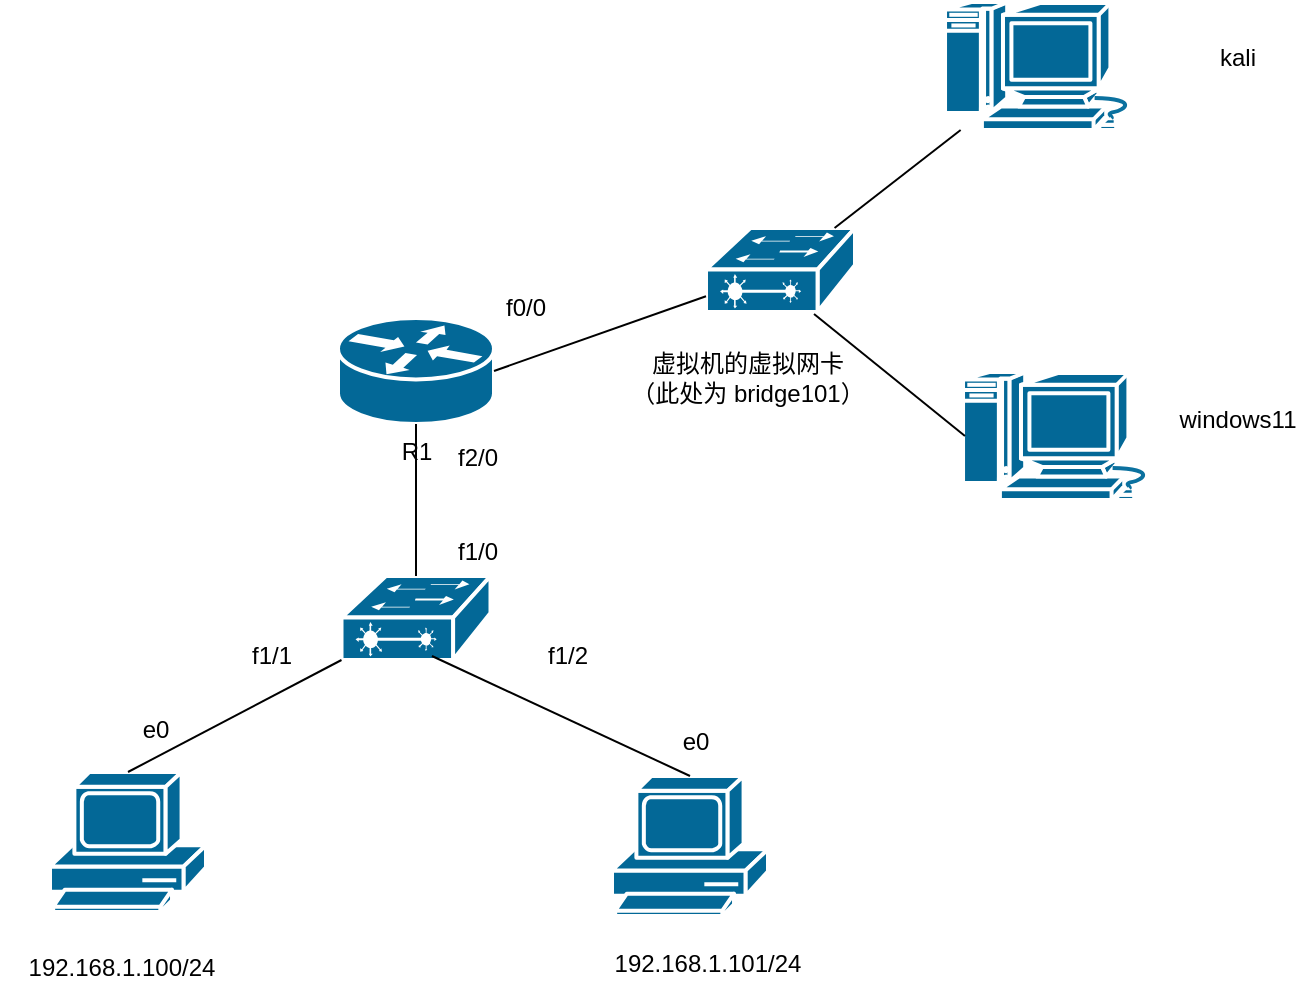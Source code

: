 <mxfile version="27.2.0">
  <diagram name="第 1 页" id="Gz1cUr2N7Sno8-vNNvea">
    <mxGraphModel dx="948" dy="549" grid="0" gridSize="10" guides="1" tooltips="1" connect="1" arrows="1" fold="1" page="0" pageScale="1" pageWidth="827" pageHeight="1169" math="0" shadow="0">
      <root>
        <mxCell id="0" />
        <mxCell id="1" parent="0" />
        <mxCell id="qvQlTLng0JgVEMNS3Hl5-3" value="R1" style="shape=mxgraph.cisco.routers.router;sketch=0;html=1;pointerEvents=1;dashed=0;fillColor=#036897;strokeColor=#ffffff;strokeWidth=2;verticalLabelPosition=bottom;verticalAlign=top;align=center;outlineConnect=0;" vertex="1" parent="1">
          <mxGeometry x="206" y="209" width="78" height="53" as="geometry" />
        </mxCell>
        <mxCell id="qvQlTLng0JgVEMNS3Hl5-4" value="" style="shape=mxgraph.cisco.switches.layer_2_remote_switch;sketch=0;html=1;pointerEvents=1;dashed=0;fillColor=#036897;strokeColor=#ffffff;strokeWidth=2;verticalLabelPosition=bottom;verticalAlign=top;align=center;outlineConnect=0;" vertex="1" parent="1">
          <mxGeometry x="207.75" y="338" width="74.5" height="42" as="geometry" />
        </mxCell>
        <mxCell id="qvQlTLng0JgVEMNS3Hl5-5" value="" style="shape=mxgraph.cisco.computers_and_peripherals.pc;sketch=0;html=1;pointerEvents=1;dashed=0;fillColor=#036897;strokeColor=#ffffff;strokeWidth=2;verticalLabelPosition=bottom;verticalAlign=top;align=center;outlineConnect=0;" vertex="1" parent="1">
          <mxGeometry x="62" y="436" width="78" height="70" as="geometry" />
        </mxCell>
        <mxCell id="qvQlTLng0JgVEMNS3Hl5-6" value="" style="shape=mxgraph.cisco.computers_and_peripherals.pc;sketch=0;html=1;pointerEvents=1;dashed=0;fillColor=#036897;strokeColor=#ffffff;strokeWidth=2;verticalLabelPosition=bottom;verticalAlign=top;align=center;outlineConnect=0;" vertex="1" parent="1">
          <mxGeometry x="343" y="438" width="78" height="70" as="geometry" />
        </mxCell>
        <mxCell id="qvQlTLng0JgVEMNS3Hl5-7" value="" style="shape=mxgraph.cisco.switches.layer_2_remote_switch;sketch=0;html=1;pointerEvents=1;dashed=0;fillColor=#036897;strokeColor=#ffffff;strokeWidth=2;verticalLabelPosition=bottom;verticalAlign=top;align=center;outlineConnect=0;" vertex="1" parent="1">
          <mxGeometry x="390" y="164" width="74.5" height="42" as="geometry" />
        </mxCell>
        <mxCell id="qvQlTLng0JgVEMNS3Hl5-8" value="" style="shape=mxgraph.cisco.computers_and_peripherals.macintosh;sketch=0;html=1;pointerEvents=1;dashed=0;fillColor=#036897;strokeColor=#ffffff;strokeWidth=2;verticalLabelPosition=bottom;verticalAlign=top;align=center;outlineConnect=0;" vertex="1" parent="1">
          <mxGeometry x="509" y="51" width="99" height="64" as="geometry" />
        </mxCell>
        <mxCell id="qvQlTLng0JgVEMNS3Hl5-9" value="" style="shape=mxgraph.cisco.computers_and_peripherals.macintosh;sketch=0;html=1;pointerEvents=1;dashed=0;fillColor=#036897;strokeColor=#ffffff;strokeWidth=2;verticalLabelPosition=bottom;verticalAlign=top;align=center;outlineConnect=0;" vertex="1" parent="1">
          <mxGeometry x="518" y="236" width="99" height="64" as="geometry" />
        </mxCell>
        <mxCell id="qvQlTLng0JgVEMNS3Hl5-10" value="" style="endArrow=none;html=1;rounded=0;exitX=0.5;exitY=1;exitDx=0;exitDy=0;exitPerimeter=0;entryX=0.5;entryY=0;entryDx=0;entryDy=0;entryPerimeter=0;" edge="1" parent="1" source="qvQlTLng0JgVEMNS3Hl5-3" target="qvQlTLng0JgVEMNS3Hl5-4">
          <mxGeometry width="50" height="50" relative="1" as="geometry">
            <mxPoint x="388" y="317" as="sourcePoint" />
            <mxPoint x="438" y="267" as="targetPoint" />
          </mxGeometry>
        </mxCell>
        <mxCell id="qvQlTLng0JgVEMNS3Hl5-11" value="" style="endArrow=none;html=1;rounded=0;exitX=0;exitY=1;exitDx=0;exitDy=0;exitPerimeter=0;entryX=0.5;entryY=0;entryDx=0;entryDy=0;entryPerimeter=0;" edge="1" parent="1" source="qvQlTLng0JgVEMNS3Hl5-4" target="qvQlTLng0JgVEMNS3Hl5-5">
          <mxGeometry width="50" height="50" relative="1" as="geometry">
            <mxPoint x="388" y="317" as="sourcePoint" />
            <mxPoint x="438" y="267" as="targetPoint" />
          </mxGeometry>
        </mxCell>
        <mxCell id="qvQlTLng0JgVEMNS3Hl5-12" value="" style="endArrow=none;html=1;rounded=0;entryX=0.5;entryY=0;entryDx=0;entryDy=0;entryPerimeter=0;exitX=0.607;exitY=0.952;exitDx=0;exitDy=0;exitPerimeter=0;" edge="1" parent="1" source="qvQlTLng0JgVEMNS3Hl5-4" target="qvQlTLng0JgVEMNS3Hl5-6">
          <mxGeometry width="50" height="50" relative="1" as="geometry">
            <mxPoint x="290" y="402" as="sourcePoint" />
            <mxPoint x="438" y="267" as="targetPoint" />
          </mxGeometry>
        </mxCell>
        <mxCell id="qvQlTLng0JgVEMNS3Hl5-13" value="" style="endArrow=none;html=1;rounded=0;exitX=1;exitY=0.5;exitDx=0;exitDy=0;exitPerimeter=0;" edge="1" parent="1" source="qvQlTLng0JgVEMNS3Hl5-3" target="qvQlTLng0JgVEMNS3Hl5-7">
          <mxGeometry width="50" height="50" relative="1" as="geometry">
            <mxPoint x="388" y="317" as="sourcePoint" />
            <mxPoint x="438" y="267" as="targetPoint" />
          </mxGeometry>
        </mxCell>
        <mxCell id="qvQlTLng0JgVEMNS3Hl5-14" value="" style="endArrow=none;html=1;rounded=0;entryX=0.725;entryY=1.024;entryDx=0;entryDy=0;entryPerimeter=0;exitX=0.015;exitY=0.5;exitDx=0;exitDy=0;exitPerimeter=0;" edge="1" parent="1" source="qvQlTLng0JgVEMNS3Hl5-9" target="qvQlTLng0JgVEMNS3Hl5-7">
          <mxGeometry width="50" height="50" relative="1" as="geometry">
            <mxPoint x="388" y="317" as="sourcePoint" />
            <mxPoint x="438" y="267" as="targetPoint" />
          </mxGeometry>
        </mxCell>
        <mxCell id="qvQlTLng0JgVEMNS3Hl5-15" value="" style="endArrow=none;html=1;rounded=0;" edge="1" parent="1" source="qvQlTLng0JgVEMNS3Hl5-7" target="qvQlTLng0JgVEMNS3Hl5-8">
          <mxGeometry width="50" height="50" relative="1" as="geometry">
            <mxPoint x="388" y="317" as="sourcePoint" />
            <mxPoint x="438" y="267" as="targetPoint" />
          </mxGeometry>
        </mxCell>
        <mxCell id="qvQlTLng0JgVEMNS3Hl5-18" value="192.168.1.100/24" style="text;html=1;align=center;verticalAlign=middle;whiteSpace=wrap;rounded=0;" vertex="1" parent="1">
          <mxGeometry x="37" y="521" width="122" height="25" as="geometry" />
        </mxCell>
        <mxCell id="qvQlTLng0JgVEMNS3Hl5-19" value="192.168.1.101/24" style="text;html=1;align=center;verticalAlign=middle;whiteSpace=wrap;rounded=0;" vertex="1" parent="1">
          <mxGeometry x="330" y="519" width="122" height="25" as="geometry" />
        </mxCell>
        <mxCell id="qvQlTLng0JgVEMNS3Hl5-20" value="e0" style="text;html=1;align=center;verticalAlign=middle;whiteSpace=wrap;rounded=0;" vertex="1" parent="1">
          <mxGeometry x="85" y="400" width="60" height="30" as="geometry" />
        </mxCell>
        <mxCell id="qvQlTLng0JgVEMNS3Hl5-21" value="e0" style="text;html=1;align=center;verticalAlign=middle;whiteSpace=wrap;rounded=0;" vertex="1" parent="1">
          <mxGeometry x="355" y="406" width="60" height="30" as="geometry" />
        </mxCell>
        <mxCell id="qvQlTLng0JgVEMNS3Hl5-22" value="f1/1" style="text;html=1;align=center;verticalAlign=middle;whiteSpace=wrap;rounded=0;" vertex="1" parent="1">
          <mxGeometry x="143" y="363" width="60" height="30" as="geometry" />
        </mxCell>
        <mxCell id="qvQlTLng0JgVEMNS3Hl5-23" value="f1/2" style="text;html=1;align=center;verticalAlign=middle;whiteSpace=wrap;rounded=0;" vertex="1" parent="1">
          <mxGeometry x="291" y="363" width="60" height="30" as="geometry" />
        </mxCell>
        <mxCell id="qvQlTLng0JgVEMNS3Hl5-24" value="f1/0" style="text;html=1;align=center;verticalAlign=middle;whiteSpace=wrap;rounded=0;" vertex="1" parent="1">
          <mxGeometry x="246" y="311" width="60" height="30" as="geometry" />
        </mxCell>
        <mxCell id="qvQlTLng0JgVEMNS3Hl5-25" value="f2/0" style="text;html=1;align=center;verticalAlign=middle;whiteSpace=wrap;rounded=0;" vertex="1" parent="1">
          <mxGeometry x="246" y="264" width="60" height="30" as="geometry" />
        </mxCell>
        <mxCell id="qvQlTLng0JgVEMNS3Hl5-26" value="f0/0" style="text;html=1;align=center;verticalAlign=middle;whiteSpace=wrap;rounded=0;" vertex="1" parent="1">
          <mxGeometry x="270" y="189" width="60" height="30" as="geometry" />
        </mxCell>
        <mxCell id="qvQlTLng0JgVEMNS3Hl5-28" value="虚拟机的虚拟网卡（此处为 bridge101）" style="text;html=1;align=center;verticalAlign=middle;whiteSpace=wrap;rounded=0;" vertex="1" parent="1">
          <mxGeometry x="351" y="209" width="120" height="59" as="geometry" />
        </mxCell>
        <mxCell id="qvQlTLng0JgVEMNS3Hl5-29" value="kali" style="text;html=1;align=center;verticalAlign=middle;whiteSpace=wrap;rounded=0;" vertex="1" parent="1">
          <mxGeometry x="626" y="64" width="60" height="30" as="geometry" />
        </mxCell>
        <mxCell id="qvQlTLng0JgVEMNS3Hl5-30" value="windows11" style="text;html=1;align=center;verticalAlign=middle;whiteSpace=wrap;rounded=0;" vertex="1" parent="1">
          <mxGeometry x="626" y="245" width="60" height="30" as="geometry" />
        </mxCell>
      </root>
    </mxGraphModel>
  </diagram>
</mxfile>
